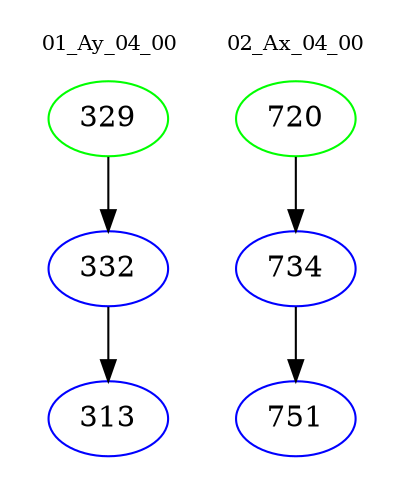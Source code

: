 digraph{
subgraph cluster_0 {
color = white
label = "01_Ay_04_00";
fontsize=10;
T0_329 [label="329", color="green"]
T0_329 -> T0_332 [color="black"]
T0_332 [label="332", color="blue"]
T0_332 -> T0_313 [color="black"]
T0_313 [label="313", color="blue"]
}
subgraph cluster_1 {
color = white
label = "02_Ax_04_00";
fontsize=10;
T1_720 [label="720", color="green"]
T1_720 -> T1_734 [color="black"]
T1_734 [label="734", color="blue"]
T1_734 -> T1_751 [color="black"]
T1_751 [label="751", color="blue"]
}
}
